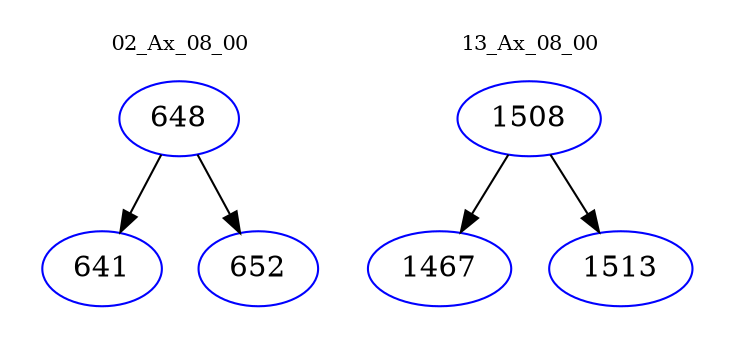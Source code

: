digraph{
subgraph cluster_0 {
color = white
label = "02_Ax_08_00";
fontsize=10;
T0_648 [label="648", color="blue"]
T0_648 -> T0_641 [color="black"]
T0_641 [label="641", color="blue"]
T0_648 -> T0_652 [color="black"]
T0_652 [label="652", color="blue"]
}
subgraph cluster_1 {
color = white
label = "13_Ax_08_00";
fontsize=10;
T1_1508 [label="1508", color="blue"]
T1_1508 -> T1_1467 [color="black"]
T1_1467 [label="1467", color="blue"]
T1_1508 -> T1_1513 [color="black"]
T1_1513 [label="1513", color="blue"]
}
}
